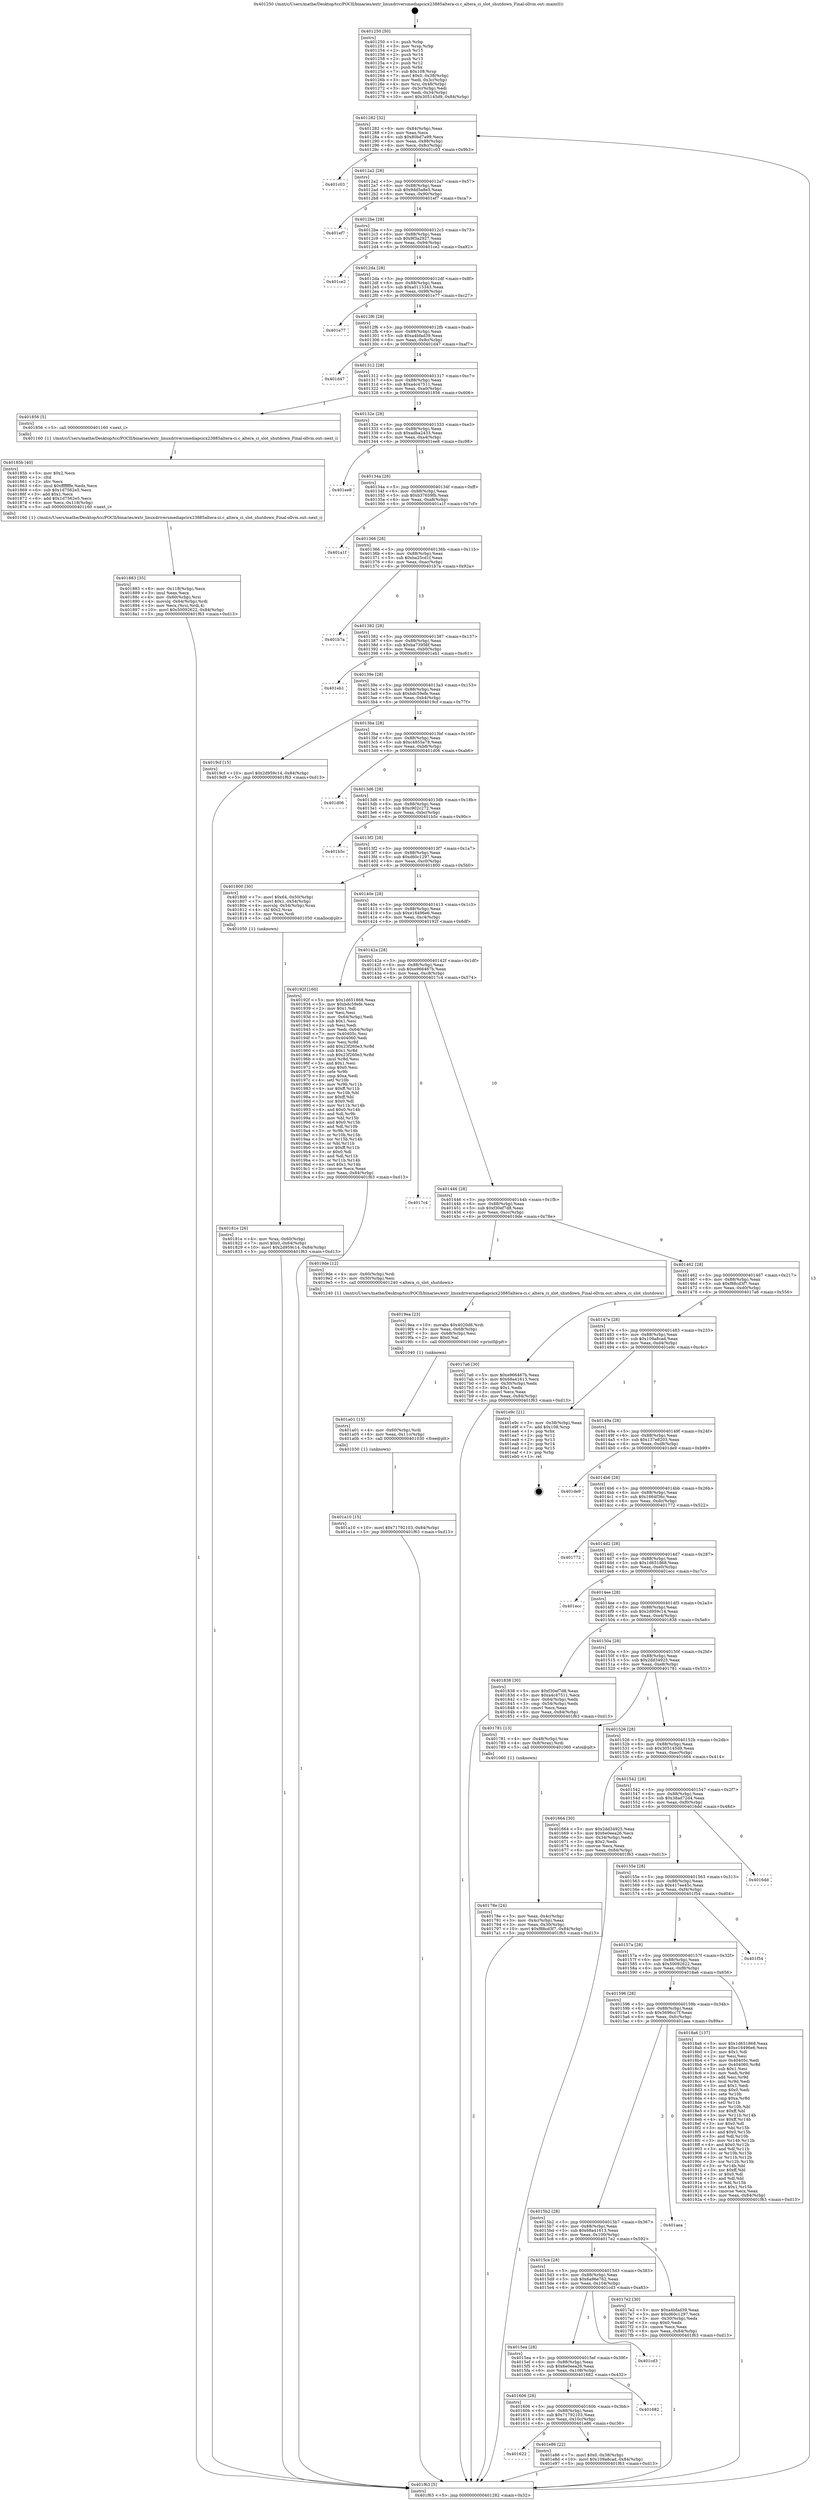 digraph "0x401250" {
  label = "0x401250 (/mnt/c/Users/mathe/Desktop/tcc/POCII/binaries/extr_linuxdriversmediapcicx23885altera-ci.c_altera_ci_slot_shutdown_Final-ollvm.out::main(0))"
  labelloc = "t"
  node[shape=record]

  Entry [label="",width=0.3,height=0.3,shape=circle,fillcolor=black,style=filled]
  "0x401282" [label="{
     0x401282 [32]\l
     | [instrs]\l
     &nbsp;&nbsp;0x401282 \<+6\>: mov -0x84(%rbp),%eax\l
     &nbsp;&nbsp;0x401288 \<+2\>: mov %eax,%ecx\l
     &nbsp;&nbsp;0x40128a \<+6\>: sub $0x80bd7a99,%ecx\l
     &nbsp;&nbsp;0x401290 \<+6\>: mov %eax,-0x88(%rbp)\l
     &nbsp;&nbsp;0x401296 \<+6\>: mov %ecx,-0x8c(%rbp)\l
     &nbsp;&nbsp;0x40129c \<+6\>: je 0000000000401c03 \<main+0x9b3\>\l
  }"]
  "0x401c03" [label="{
     0x401c03\l
  }", style=dashed]
  "0x4012a2" [label="{
     0x4012a2 [28]\l
     | [instrs]\l
     &nbsp;&nbsp;0x4012a2 \<+5\>: jmp 00000000004012a7 \<main+0x57\>\l
     &nbsp;&nbsp;0x4012a7 \<+6\>: mov -0x88(%rbp),%eax\l
     &nbsp;&nbsp;0x4012ad \<+5\>: sub $0x9dd5a8e5,%eax\l
     &nbsp;&nbsp;0x4012b2 \<+6\>: mov %eax,-0x90(%rbp)\l
     &nbsp;&nbsp;0x4012b8 \<+6\>: je 0000000000401ef7 \<main+0xca7\>\l
  }"]
  Exit [label="",width=0.3,height=0.3,shape=circle,fillcolor=black,style=filled,peripheries=2]
  "0x401ef7" [label="{
     0x401ef7\l
  }", style=dashed]
  "0x4012be" [label="{
     0x4012be [28]\l
     | [instrs]\l
     &nbsp;&nbsp;0x4012be \<+5\>: jmp 00000000004012c3 \<main+0x73\>\l
     &nbsp;&nbsp;0x4012c3 \<+6\>: mov -0x88(%rbp),%eax\l
     &nbsp;&nbsp;0x4012c9 \<+5\>: sub $0x9f3a2927,%eax\l
     &nbsp;&nbsp;0x4012ce \<+6\>: mov %eax,-0x94(%rbp)\l
     &nbsp;&nbsp;0x4012d4 \<+6\>: je 0000000000401ce2 \<main+0xa92\>\l
  }"]
  "0x401622" [label="{
     0x401622\l
  }", style=dashed]
  "0x401ce2" [label="{
     0x401ce2\l
  }", style=dashed]
  "0x4012da" [label="{
     0x4012da [28]\l
     | [instrs]\l
     &nbsp;&nbsp;0x4012da \<+5\>: jmp 00000000004012df \<main+0x8f\>\l
     &nbsp;&nbsp;0x4012df \<+6\>: mov -0x88(%rbp),%eax\l
     &nbsp;&nbsp;0x4012e5 \<+5\>: sub $0xa0115343,%eax\l
     &nbsp;&nbsp;0x4012ea \<+6\>: mov %eax,-0x98(%rbp)\l
     &nbsp;&nbsp;0x4012f0 \<+6\>: je 0000000000401e77 \<main+0xc27\>\l
  }"]
  "0x401e86" [label="{
     0x401e86 [22]\l
     | [instrs]\l
     &nbsp;&nbsp;0x401e86 \<+7\>: movl $0x0,-0x38(%rbp)\l
     &nbsp;&nbsp;0x401e8d \<+10\>: movl $0x109a8cad,-0x84(%rbp)\l
     &nbsp;&nbsp;0x401e97 \<+5\>: jmp 0000000000401f63 \<main+0xd13\>\l
  }"]
  "0x401e77" [label="{
     0x401e77\l
  }", style=dashed]
  "0x4012f6" [label="{
     0x4012f6 [28]\l
     | [instrs]\l
     &nbsp;&nbsp;0x4012f6 \<+5\>: jmp 00000000004012fb \<main+0xab\>\l
     &nbsp;&nbsp;0x4012fb \<+6\>: mov -0x88(%rbp),%eax\l
     &nbsp;&nbsp;0x401301 \<+5\>: sub $0xa4bfad39,%eax\l
     &nbsp;&nbsp;0x401306 \<+6\>: mov %eax,-0x9c(%rbp)\l
     &nbsp;&nbsp;0x40130c \<+6\>: je 0000000000401d47 \<main+0xaf7\>\l
  }"]
  "0x401606" [label="{
     0x401606 [28]\l
     | [instrs]\l
     &nbsp;&nbsp;0x401606 \<+5\>: jmp 000000000040160b \<main+0x3bb\>\l
     &nbsp;&nbsp;0x40160b \<+6\>: mov -0x88(%rbp),%eax\l
     &nbsp;&nbsp;0x401611 \<+5\>: sub $0x71792103,%eax\l
     &nbsp;&nbsp;0x401616 \<+6\>: mov %eax,-0x10c(%rbp)\l
     &nbsp;&nbsp;0x40161c \<+6\>: je 0000000000401e86 \<main+0xc36\>\l
  }"]
  "0x401d47" [label="{
     0x401d47\l
  }", style=dashed]
  "0x401312" [label="{
     0x401312 [28]\l
     | [instrs]\l
     &nbsp;&nbsp;0x401312 \<+5\>: jmp 0000000000401317 \<main+0xc7\>\l
     &nbsp;&nbsp;0x401317 \<+6\>: mov -0x88(%rbp),%eax\l
     &nbsp;&nbsp;0x40131d \<+5\>: sub $0xa4c47511,%eax\l
     &nbsp;&nbsp;0x401322 \<+6\>: mov %eax,-0xa0(%rbp)\l
     &nbsp;&nbsp;0x401328 \<+6\>: je 0000000000401856 \<main+0x606\>\l
  }"]
  "0x401682" [label="{
     0x401682\l
  }", style=dashed]
  "0x401856" [label="{
     0x401856 [5]\l
     | [instrs]\l
     &nbsp;&nbsp;0x401856 \<+5\>: call 0000000000401160 \<next_i\>\l
     | [calls]\l
     &nbsp;&nbsp;0x401160 \{1\} (/mnt/c/Users/mathe/Desktop/tcc/POCII/binaries/extr_linuxdriversmediapcicx23885altera-ci.c_altera_ci_slot_shutdown_Final-ollvm.out::next_i)\l
  }"]
  "0x40132e" [label="{
     0x40132e [28]\l
     | [instrs]\l
     &nbsp;&nbsp;0x40132e \<+5\>: jmp 0000000000401333 \<main+0xe3\>\l
     &nbsp;&nbsp;0x401333 \<+6\>: mov -0x88(%rbp),%eax\l
     &nbsp;&nbsp;0x401339 \<+5\>: sub $0xadba2433,%eax\l
     &nbsp;&nbsp;0x40133e \<+6\>: mov %eax,-0xa4(%rbp)\l
     &nbsp;&nbsp;0x401344 \<+6\>: je 0000000000401ee8 \<main+0xc98\>\l
  }"]
  "0x4015ea" [label="{
     0x4015ea [28]\l
     | [instrs]\l
     &nbsp;&nbsp;0x4015ea \<+5\>: jmp 00000000004015ef \<main+0x39f\>\l
     &nbsp;&nbsp;0x4015ef \<+6\>: mov -0x88(%rbp),%eax\l
     &nbsp;&nbsp;0x4015f5 \<+5\>: sub $0x6e0eea26,%eax\l
     &nbsp;&nbsp;0x4015fa \<+6\>: mov %eax,-0x108(%rbp)\l
     &nbsp;&nbsp;0x401600 \<+6\>: je 0000000000401682 \<main+0x432\>\l
  }"]
  "0x401ee8" [label="{
     0x401ee8\l
  }", style=dashed]
  "0x40134a" [label="{
     0x40134a [28]\l
     | [instrs]\l
     &nbsp;&nbsp;0x40134a \<+5\>: jmp 000000000040134f \<main+0xff\>\l
     &nbsp;&nbsp;0x40134f \<+6\>: mov -0x88(%rbp),%eax\l
     &nbsp;&nbsp;0x401355 \<+5\>: sub $0xb37659fb,%eax\l
     &nbsp;&nbsp;0x40135a \<+6\>: mov %eax,-0xa8(%rbp)\l
     &nbsp;&nbsp;0x401360 \<+6\>: je 0000000000401a1f \<main+0x7cf\>\l
  }"]
  "0x401cd3" [label="{
     0x401cd3\l
  }", style=dashed]
  "0x401a1f" [label="{
     0x401a1f\l
  }", style=dashed]
  "0x401366" [label="{
     0x401366 [28]\l
     | [instrs]\l
     &nbsp;&nbsp;0x401366 \<+5\>: jmp 000000000040136b \<main+0x11b\>\l
     &nbsp;&nbsp;0x40136b \<+6\>: mov -0x88(%rbp),%eax\l
     &nbsp;&nbsp;0x401371 \<+5\>: sub $0xba25cd1f,%eax\l
     &nbsp;&nbsp;0x401376 \<+6\>: mov %eax,-0xac(%rbp)\l
     &nbsp;&nbsp;0x40137c \<+6\>: je 0000000000401b7a \<main+0x92a\>\l
  }"]
  "0x401a10" [label="{
     0x401a10 [15]\l
     | [instrs]\l
     &nbsp;&nbsp;0x401a10 \<+10\>: movl $0x71792103,-0x84(%rbp)\l
     &nbsp;&nbsp;0x401a1a \<+5\>: jmp 0000000000401f63 \<main+0xd13\>\l
  }"]
  "0x401b7a" [label="{
     0x401b7a\l
  }", style=dashed]
  "0x401382" [label="{
     0x401382 [28]\l
     | [instrs]\l
     &nbsp;&nbsp;0x401382 \<+5\>: jmp 0000000000401387 \<main+0x137\>\l
     &nbsp;&nbsp;0x401387 \<+6\>: mov -0x88(%rbp),%eax\l
     &nbsp;&nbsp;0x40138d \<+5\>: sub $0xba73956f,%eax\l
     &nbsp;&nbsp;0x401392 \<+6\>: mov %eax,-0xb0(%rbp)\l
     &nbsp;&nbsp;0x401398 \<+6\>: je 0000000000401eb1 \<main+0xc61\>\l
  }"]
  "0x401a01" [label="{
     0x401a01 [15]\l
     | [instrs]\l
     &nbsp;&nbsp;0x401a01 \<+4\>: mov -0x60(%rbp),%rdi\l
     &nbsp;&nbsp;0x401a05 \<+6\>: mov %eax,-0x11c(%rbp)\l
     &nbsp;&nbsp;0x401a0b \<+5\>: call 0000000000401030 \<free@plt\>\l
     | [calls]\l
     &nbsp;&nbsp;0x401030 \{1\} (unknown)\l
  }"]
  "0x401eb1" [label="{
     0x401eb1\l
  }", style=dashed]
  "0x40139e" [label="{
     0x40139e [28]\l
     | [instrs]\l
     &nbsp;&nbsp;0x40139e \<+5\>: jmp 00000000004013a3 \<main+0x153\>\l
     &nbsp;&nbsp;0x4013a3 \<+6\>: mov -0x88(%rbp),%eax\l
     &nbsp;&nbsp;0x4013a9 \<+5\>: sub $0xbdc59efe,%eax\l
     &nbsp;&nbsp;0x4013ae \<+6\>: mov %eax,-0xb4(%rbp)\l
     &nbsp;&nbsp;0x4013b4 \<+6\>: je 00000000004019cf \<main+0x77f\>\l
  }"]
  "0x4019ea" [label="{
     0x4019ea [23]\l
     | [instrs]\l
     &nbsp;&nbsp;0x4019ea \<+10\>: movabs $0x4020d6,%rdi\l
     &nbsp;&nbsp;0x4019f4 \<+3\>: mov %eax,-0x68(%rbp)\l
     &nbsp;&nbsp;0x4019f7 \<+3\>: mov -0x68(%rbp),%esi\l
     &nbsp;&nbsp;0x4019fa \<+2\>: mov $0x0,%al\l
     &nbsp;&nbsp;0x4019fc \<+5\>: call 0000000000401040 \<printf@plt\>\l
     | [calls]\l
     &nbsp;&nbsp;0x401040 \{1\} (unknown)\l
  }"]
  "0x4019cf" [label="{
     0x4019cf [15]\l
     | [instrs]\l
     &nbsp;&nbsp;0x4019cf \<+10\>: movl $0x2d959c14,-0x84(%rbp)\l
     &nbsp;&nbsp;0x4019d9 \<+5\>: jmp 0000000000401f63 \<main+0xd13\>\l
  }"]
  "0x4013ba" [label="{
     0x4013ba [28]\l
     | [instrs]\l
     &nbsp;&nbsp;0x4013ba \<+5\>: jmp 00000000004013bf \<main+0x16f\>\l
     &nbsp;&nbsp;0x4013bf \<+6\>: mov -0x88(%rbp),%eax\l
     &nbsp;&nbsp;0x4013c5 \<+5\>: sub $0xc4855a78,%eax\l
     &nbsp;&nbsp;0x4013ca \<+6\>: mov %eax,-0xb8(%rbp)\l
     &nbsp;&nbsp;0x4013d0 \<+6\>: je 0000000000401d06 \<main+0xab6\>\l
  }"]
  "0x401883" [label="{
     0x401883 [35]\l
     | [instrs]\l
     &nbsp;&nbsp;0x401883 \<+6\>: mov -0x118(%rbp),%ecx\l
     &nbsp;&nbsp;0x401889 \<+3\>: imul %eax,%ecx\l
     &nbsp;&nbsp;0x40188c \<+4\>: mov -0x60(%rbp),%rsi\l
     &nbsp;&nbsp;0x401890 \<+4\>: movslq -0x64(%rbp),%rdi\l
     &nbsp;&nbsp;0x401894 \<+3\>: mov %ecx,(%rsi,%rdi,4)\l
     &nbsp;&nbsp;0x401897 \<+10\>: movl $0x50092622,-0x84(%rbp)\l
     &nbsp;&nbsp;0x4018a1 \<+5\>: jmp 0000000000401f63 \<main+0xd13\>\l
  }"]
  "0x401d06" [label="{
     0x401d06\l
  }", style=dashed]
  "0x4013d6" [label="{
     0x4013d6 [28]\l
     | [instrs]\l
     &nbsp;&nbsp;0x4013d6 \<+5\>: jmp 00000000004013db \<main+0x18b\>\l
     &nbsp;&nbsp;0x4013db \<+6\>: mov -0x88(%rbp),%eax\l
     &nbsp;&nbsp;0x4013e1 \<+5\>: sub $0xc902c272,%eax\l
     &nbsp;&nbsp;0x4013e6 \<+6\>: mov %eax,-0xbc(%rbp)\l
     &nbsp;&nbsp;0x4013ec \<+6\>: je 0000000000401b5c \<main+0x90c\>\l
  }"]
  "0x40185b" [label="{
     0x40185b [40]\l
     | [instrs]\l
     &nbsp;&nbsp;0x40185b \<+5\>: mov $0x2,%ecx\l
     &nbsp;&nbsp;0x401860 \<+1\>: cltd\l
     &nbsp;&nbsp;0x401861 \<+2\>: idiv %ecx\l
     &nbsp;&nbsp;0x401863 \<+6\>: imul $0xfffffffe,%edx,%ecx\l
     &nbsp;&nbsp;0x401869 \<+6\>: sub $0x1d7562e5,%ecx\l
     &nbsp;&nbsp;0x40186f \<+3\>: add $0x1,%ecx\l
     &nbsp;&nbsp;0x401872 \<+6\>: add $0x1d7562e5,%ecx\l
     &nbsp;&nbsp;0x401878 \<+6\>: mov %ecx,-0x118(%rbp)\l
     &nbsp;&nbsp;0x40187e \<+5\>: call 0000000000401160 \<next_i\>\l
     | [calls]\l
     &nbsp;&nbsp;0x401160 \{1\} (/mnt/c/Users/mathe/Desktop/tcc/POCII/binaries/extr_linuxdriversmediapcicx23885altera-ci.c_altera_ci_slot_shutdown_Final-ollvm.out::next_i)\l
  }"]
  "0x401b5c" [label="{
     0x401b5c\l
  }", style=dashed]
  "0x4013f2" [label="{
     0x4013f2 [28]\l
     | [instrs]\l
     &nbsp;&nbsp;0x4013f2 \<+5\>: jmp 00000000004013f7 \<main+0x1a7\>\l
     &nbsp;&nbsp;0x4013f7 \<+6\>: mov -0x88(%rbp),%eax\l
     &nbsp;&nbsp;0x4013fd \<+5\>: sub $0xd60c1297,%eax\l
     &nbsp;&nbsp;0x401402 \<+6\>: mov %eax,-0xc0(%rbp)\l
     &nbsp;&nbsp;0x401408 \<+6\>: je 0000000000401800 \<main+0x5b0\>\l
  }"]
  "0x40181e" [label="{
     0x40181e [26]\l
     | [instrs]\l
     &nbsp;&nbsp;0x40181e \<+4\>: mov %rax,-0x60(%rbp)\l
     &nbsp;&nbsp;0x401822 \<+7\>: movl $0x0,-0x64(%rbp)\l
     &nbsp;&nbsp;0x401829 \<+10\>: movl $0x2d959c14,-0x84(%rbp)\l
     &nbsp;&nbsp;0x401833 \<+5\>: jmp 0000000000401f63 \<main+0xd13\>\l
  }"]
  "0x401800" [label="{
     0x401800 [30]\l
     | [instrs]\l
     &nbsp;&nbsp;0x401800 \<+7\>: movl $0x64,-0x50(%rbp)\l
     &nbsp;&nbsp;0x401807 \<+7\>: movl $0x1,-0x54(%rbp)\l
     &nbsp;&nbsp;0x40180e \<+4\>: movslq -0x54(%rbp),%rax\l
     &nbsp;&nbsp;0x401812 \<+4\>: shl $0x2,%rax\l
     &nbsp;&nbsp;0x401816 \<+3\>: mov %rax,%rdi\l
     &nbsp;&nbsp;0x401819 \<+5\>: call 0000000000401050 \<malloc@plt\>\l
     | [calls]\l
     &nbsp;&nbsp;0x401050 \{1\} (unknown)\l
  }"]
  "0x40140e" [label="{
     0x40140e [28]\l
     | [instrs]\l
     &nbsp;&nbsp;0x40140e \<+5\>: jmp 0000000000401413 \<main+0x1c3\>\l
     &nbsp;&nbsp;0x401413 \<+6\>: mov -0x88(%rbp),%eax\l
     &nbsp;&nbsp;0x401419 \<+5\>: sub $0xe16496e6,%eax\l
     &nbsp;&nbsp;0x40141e \<+6\>: mov %eax,-0xc4(%rbp)\l
     &nbsp;&nbsp;0x401424 \<+6\>: je 000000000040192f \<main+0x6df\>\l
  }"]
  "0x4015ce" [label="{
     0x4015ce [28]\l
     | [instrs]\l
     &nbsp;&nbsp;0x4015ce \<+5\>: jmp 00000000004015d3 \<main+0x383\>\l
     &nbsp;&nbsp;0x4015d3 \<+6\>: mov -0x88(%rbp),%eax\l
     &nbsp;&nbsp;0x4015d9 \<+5\>: sub $0x6a96e762,%eax\l
     &nbsp;&nbsp;0x4015de \<+6\>: mov %eax,-0x104(%rbp)\l
     &nbsp;&nbsp;0x4015e4 \<+6\>: je 0000000000401cd3 \<main+0xa83\>\l
  }"]
  "0x40192f" [label="{
     0x40192f [160]\l
     | [instrs]\l
     &nbsp;&nbsp;0x40192f \<+5\>: mov $0x1d651868,%eax\l
     &nbsp;&nbsp;0x401934 \<+5\>: mov $0xbdc59efe,%ecx\l
     &nbsp;&nbsp;0x401939 \<+2\>: mov $0x1,%dl\l
     &nbsp;&nbsp;0x40193b \<+2\>: xor %esi,%esi\l
     &nbsp;&nbsp;0x40193d \<+3\>: mov -0x64(%rbp),%edi\l
     &nbsp;&nbsp;0x401940 \<+3\>: sub $0x1,%esi\l
     &nbsp;&nbsp;0x401943 \<+2\>: sub %esi,%edi\l
     &nbsp;&nbsp;0x401945 \<+3\>: mov %edi,-0x64(%rbp)\l
     &nbsp;&nbsp;0x401948 \<+7\>: mov 0x40405c,%esi\l
     &nbsp;&nbsp;0x40194f \<+7\>: mov 0x404060,%edi\l
     &nbsp;&nbsp;0x401956 \<+3\>: mov %esi,%r8d\l
     &nbsp;&nbsp;0x401959 \<+7\>: add $0x23f260e3,%r8d\l
     &nbsp;&nbsp;0x401960 \<+4\>: sub $0x1,%r8d\l
     &nbsp;&nbsp;0x401964 \<+7\>: sub $0x23f260e3,%r8d\l
     &nbsp;&nbsp;0x40196b \<+4\>: imul %r8d,%esi\l
     &nbsp;&nbsp;0x40196f \<+3\>: and $0x1,%esi\l
     &nbsp;&nbsp;0x401972 \<+3\>: cmp $0x0,%esi\l
     &nbsp;&nbsp;0x401975 \<+4\>: sete %r9b\l
     &nbsp;&nbsp;0x401979 \<+3\>: cmp $0xa,%edi\l
     &nbsp;&nbsp;0x40197c \<+4\>: setl %r10b\l
     &nbsp;&nbsp;0x401980 \<+3\>: mov %r9b,%r11b\l
     &nbsp;&nbsp;0x401983 \<+4\>: xor $0xff,%r11b\l
     &nbsp;&nbsp;0x401987 \<+3\>: mov %r10b,%bl\l
     &nbsp;&nbsp;0x40198a \<+3\>: xor $0xff,%bl\l
     &nbsp;&nbsp;0x40198d \<+3\>: xor $0x0,%dl\l
     &nbsp;&nbsp;0x401990 \<+3\>: mov %r11b,%r14b\l
     &nbsp;&nbsp;0x401993 \<+4\>: and $0x0,%r14b\l
     &nbsp;&nbsp;0x401997 \<+3\>: and %dl,%r9b\l
     &nbsp;&nbsp;0x40199a \<+3\>: mov %bl,%r15b\l
     &nbsp;&nbsp;0x40199d \<+4\>: and $0x0,%r15b\l
     &nbsp;&nbsp;0x4019a1 \<+3\>: and %dl,%r10b\l
     &nbsp;&nbsp;0x4019a4 \<+3\>: or %r9b,%r14b\l
     &nbsp;&nbsp;0x4019a7 \<+3\>: or %r10b,%r15b\l
     &nbsp;&nbsp;0x4019aa \<+3\>: xor %r15b,%r14b\l
     &nbsp;&nbsp;0x4019ad \<+3\>: or %bl,%r11b\l
     &nbsp;&nbsp;0x4019b0 \<+4\>: xor $0xff,%r11b\l
     &nbsp;&nbsp;0x4019b4 \<+3\>: or $0x0,%dl\l
     &nbsp;&nbsp;0x4019b7 \<+3\>: and %dl,%r11b\l
     &nbsp;&nbsp;0x4019ba \<+3\>: or %r11b,%r14b\l
     &nbsp;&nbsp;0x4019bd \<+4\>: test $0x1,%r14b\l
     &nbsp;&nbsp;0x4019c1 \<+3\>: cmovne %ecx,%eax\l
     &nbsp;&nbsp;0x4019c4 \<+6\>: mov %eax,-0x84(%rbp)\l
     &nbsp;&nbsp;0x4019ca \<+5\>: jmp 0000000000401f63 \<main+0xd13\>\l
  }"]
  "0x40142a" [label="{
     0x40142a [28]\l
     | [instrs]\l
     &nbsp;&nbsp;0x40142a \<+5\>: jmp 000000000040142f \<main+0x1df\>\l
     &nbsp;&nbsp;0x40142f \<+6\>: mov -0x88(%rbp),%eax\l
     &nbsp;&nbsp;0x401435 \<+5\>: sub $0xe966467b,%eax\l
     &nbsp;&nbsp;0x40143a \<+6\>: mov %eax,-0xc8(%rbp)\l
     &nbsp;&nbsp;0x401440 \<+6\>: je 00000000004017c4 \<main+0x574\>\l
  }"]
  "0x4017e2" [label="{
     0x4017e2 [30]\l
     | [instrs]\l
     &nbsp;&nbsp;0x4017e2 \<+5\>: mov $0xa4bfad39,%eax\l
     &nbsp;&nbsp;0x4017e7 \<+5\>: mov $0xd60c1297,%ecx\l
     &nbsp;&nbsp;0x4017ec \<+3\>: mov -0x30(%rbp),%edx\l
     &nbsp;&nbsp;0x4017ef \<+3\>: cmp $0x0,%edx\l
     &nbsp;&nbsp;0x4017f2 \<+3\>: cmove %ecx,%eax\l
     &nbsp;&nbsp;0x4017f5 \<+6\>: mov %eax,-0x84(%rbp)\l
     &nbsp;&nbsp;0x4017fb \<+5\>: jmp 0000000000401f63 \<main+0xd13\>\l
  }"]
  "0x4017c4" [label="{
     0x4017c4\l
  }", style=dashed]
  "0x401446" [label="{
     0x401446 [28]\l
     | [instrs]\l
     &nbsp;&nbsp;0x401446 \<+5\>: jmp 000000000040144b \<main+0x1fb\>\l
     &nbsp;&nbsp;0x40144b \<+6\>: mov -0x88(%rbp),%eax\l
     &nbsp;&nbsp;0x401451 \<+5\>: sub $0xf30ef7d8,%eax\l
     &nbsp;&nbsp;0x401456 \<+6\>: mov %eax,-0xcc(%rbp)\l
     &nbsp;&nbsp;0x40145c \<+6\>: je 00000000004019de \<main+0x78e\>\l
  }"]
  "0x4015b2" [label="{
     0x4015b2 [28]\l
     | [instrs]\l
     &nbsp;&nbsp;0x4015b2 \<+5\>: jmp 00000000004015b7 \<main+0x367\>\l
     &nbsp;&nbsp;0x4015b7 \<+6\>: mov -0x88(%rbp),%eax\l
     &nbsp;&nbsp;0x4015bd \<+5\>: sub $0x68a41613,%eax\l
     &nbsp;&nbsp;0x4015c2 \<+6\>: mov %eax,-0x100(%rbp)\l
     &nbsp;&nbsp;0x4015c8 \<+6\>: je 00000000004017e2 \<main+0x592\>\l
  }"]
  "0x4019de" [label="{
     0x4019de [12]\l
     | [instrs]\l
     &nbsp;&nbsp;0x4019de \<+4\>: mov -0x60(%rbp),%rdi\l
     &nbsp;&nbsp;0x4019e2 \<+3\>: mov -0x50(%rbp),%esi\l
     &nbsp;&nbsp;0x4019e5 \<+5\>: call 0000000000401240 \<altera_ci_slot_shutdown\>\l
     | [calls]\l
     &nbsp;&nbsp;0x401240 \{1\} (/mnt/c/Users/mathe/Desktop/tcc/POCII/binaries/extr_linuxdriversmediapcicx23885altera-ci.c_altera_ci_slot_shutdown_Final-ollvm.out::altera_ci_slot_shutdown)\l
  }"]
  "0x401462" [label="{
     0x401462 [28]\l
     | [instrs]\l
     &nbsp;&nbsp;0x401462 \<+5\>: jmp 0000000000401467 \<main+0x217\>\l
     &nbsp;&nbsp;0x401467 \<+6\>: mov -0x88(%rbp),%eax\l
     &nbsp;&nbsp;0x40146d \<+5\>: sub $0xf88cd3f7,%eax\l
     &nbsp;&nbsp;0x401472 \<+6\>: mov %eax,-0xd0(%rbp)\l
     &nbsp;&nbsp;0x401478 \<+6\>: je 00000000004017a6 \<main+0x556\>\l
  }"]
  "0x401aea" [label="{
     0x401aea\l
  }", style=dashed]
  "0x4017a6" [label="{
     0x4017a6 [30]\l
     | [instrs]\l
     &nbsp;&nbsp;0x4017a6 \<+5\>: mov $0xe966467b,%eax\l
     &nbsp;&nbsp;0x4017ab \<+5\>: mov $0x68a41613,%ecx\l
     &nbsp;&nbsp;0x4017b0 \<+3\>: mov -0x30(%rbp),%edx\l
     &nbsp;&nbsp;0x4017b3 \<+3\>: cmp $0x1,%edx\l
     &nbsp;&nbsp;0x4017b6 \<+3\>: cmovl %ecx,%eax\l
     &nbsp;&nbsp;0x4017b9 \<+6\>: mov %eax,-0x84(%rbp)\l
     &nbsp;&nbsp;0x4017bf \<+5\>: jmp 0000000000401f63 \<main+0xd13\>\l
  }"]
  "0x40147e" [label="{
     0x40147e [28]\l
     | [instrs]\l
     &nbsp;&nbsp;0x40147e \<+5\>: jmp 0000000000401483 \<main+0x233\>\l
     &nbsp;&nbsp;0x401483 \<+6\>: mov -0x88(%rbp),%eax\l
     &nbsp;&nbsp;0x401489 \<+5\>: sub $0x109a8cad,%eax\l
     &nbsp;&nbsp;0x40148e \<+6\>: mov %eax,-0xd4(%rbp)\l
     &nbsp;&nbsp;0x401494 \<+6\>: je 0000000000401e9c \<main+0xc4c\>\l
  }"]
  "0x401596" [label="{
     0x401596 [28]\l
     | [instrs]\l
     &nbsp;&nbsp;0x401596 \<+5\>: jmp 000000000040159b \<main+0x34b\>\l
     &nbsp;&nbsp;0x40159b \<+6\>: mov -0x88(%rbp),%eax\l
     &nbsp;&nbsp;0x4015a1 \<+5\>: sub $0x5696cc7f,%eax\l
     &nbsp;&nbsp;0x4015a6 \<+6\>: mov %eax,-0xfc(%rbp)\l
     &nbsp;&nbsp;0x4015ac \<+6\>: je 0000000000401aea \<main+0x89a\>\l
  }"]
  "0x401e9c" [label="{
     0x401e9c [21]\l
     | [instrs]\l
     &nbsp;&nbsp;0x401e9c \<+3\>: mov -0x38(%rbp),%eax\l
     &nbsp;&nbsp;0x401e9f \<+7\>: add $0x108,%rsp\l
     &nbsp;&nbsp;0x401ea6 \<+1\>: pop %rbx\l
     &nbsp;&nbsp;0x401ea7 \<+2\>: pop %r12\l
     &nbsp;&nbsp;0x401ea9 \<+2\>: pop %r13\l
     &nbsp;&nbsp;0x401eab \<+2\>: pop %r14\l
     &nbsp;&nbsp;0x401ead \<+2\>: pop %r15\l
     &nbsp;&nbsp;0x401eaf \<+1\>: pop %rbp\l
     &nbsp;&nbsp;0x401eb0 \<+1\>: ret\l
  }"]
  "0x40149a" [label="{
     0x40149a [28]\l
     | [instrs]\l
     &nbsp;&nbsp;0x40149a \<+5\>: jmp 000000000040149f \<main+0x24f\>\l
     &nbsp;&nbsp;0x40149f \<+6\>: mov -0x88(%rbp),%eax\l
     &nbsp;&nbsp;0x4014a5 \<+5\>: sub $0x137e8203,%eax\l
     &nbsp;&nbsp;0x4014aa \<+6\>: mov %eax,-0xd8(%rbp)\l
     &nbsp;&nbsp;0x4014b0 \<+6\>: je 0000000000401de9 \<main+0xb99\>\l
  }"]
  "0x4018a6" [label="{
     0x4018a6 [137]\l
     | [instrs]\l
     &nbsp;&nbsp;0x4018a6 \<+5\>: mov $0x1d651868,%eax\l
     &nbsp;&nbsp;0x4018ab \<+5\>: mov $0xe16496e6,%ecx\l
     &nbsp;&nbsp;0x4018b0 \<+2\>: mov $0x1,%dl\l
     &nbsp;&nbsp;0x4018b2 \<+2\>: xor %esi,%esi\l
     &nbsp;&nbsp;0x4018b4 \<+7\>: mov 0x40405c,%edi\l
     &nbsp;&nbsp;0x4018bb \<+8\>: mov 0x404060,%r8d\l
     &nbsp;&nbsp;0x4018c3 \<+3\>: sub $0x1,%esi\l
     &nbsp;&nbsp;0x4018c6 \<+3\>: mov %edi,%r9d\l
     &nbsp;&nbsp;0x4018c9 \<+3\>: add %esi,%r9d\l
     &nbsp;&nbsp;0x4018cc \<+4\>: imul %r9d,%edi\l
     &nbsp;&nbsp;0x4018d0 \<+3\>: and $0x1,%edi\l
     &nbsp;&nbsp;0x4018d3 \<+3\>: cmp $0x0,%edi\l
     &nbsp;&nbsp;0x4018d6 \<+4\>: sete %r10b\l
     &nbsp;&nbsp;0x4018da \<+4\>: cmp $0xa,%r8d\l
     &nbsp;&nbsp;0x4018de \<+4\>: setl %r11b\l
     &nbsp;&nbsp;0x4018e2 \<+3\>: mov %r10b,%bl\l
     &nbsp;&nbsp;0x4018e5 \<+3\>: xor $0xff,%bl\l
     &nbsp;&nbsp;0x4018e8 \<+3\>: mov %r11b,%r14b\l
     &nbsp;&nbsp;0x4018eb \<+4\>: xor $0xff,%r14b\l
     &nbsp;&nbsp;0x4018ef \<+3\>: xor $0x0,%dl\l
     &nbsp;&nbsp;0x4018f2 \<+3\>: mov %bl,%r15b\l
     &nbsp;&nbsp;0x4018f5 \<+4\>: and $0x0,%r15b\l
     &nbsp;&nbsp;0x4018f9 \<+3\>: and %dl,%r10b\l
     &nbsp;&nbsp;0x4018fc \<+3\>: mov %r14b,%r12b\l
     &nbsp;&nbsp;0x4018ff \<+4\>: and $0x0,%r12b\l
     &nbsp;&nbsp;0x401903 \<+3\>: and %dl,%r11b\l
     &nbsp;&nbsp;0x401906 \<+3\>: or %r10b,%r15b\l
     &nbsp;&nbsp;0x401909 \<+3\>: or %r11b,%r12b\l
     &nbsp;&nbsp;0x40190c \<+3\>: xor %r12b,%r15b\l
     &nbsp;&nbsp;0x40190f \<+3\>: or %r14b,%bl\l
     &nbsp;&nbsp;0x401912 \<+3\>: xor $0xff,%bl\l
     &nbsp;&nbsp;0x401915 \<+3\>: or $0x0,%dl\l
     &nbsp;&nbsp;0x401918 \<+2\>: and %dl,%bl\l
     &nbsp;&nbsp;0x40191a \<+3\>: or %bl,%r15b\l
     &nbsp;&nbsp;0x40191d \<+4\>: test $0x1,%r15b\l
     &nbsp;&nbsp;0x401921 \<+3\>: cmovne %ecx,%eax\l
     &nbsp;&nbsp;0x401924 \<+6\>: mov %eax,-0x84(%rbp)\l
     &nbsp;&nbsp;0x40192a \<+5\>: jmp 0000000000401f63 \<main+0xd13\>\l
  }"]
  "0x401de9" [label="{
     0x401de9\l
  }", style=dashed]
  "0x4014b6" [label="{
     0x4014b6 [28]\l
     | [instrs]\l
     &nbsp;&nbsp;0x4014b6 \<+5\>: jmp 00000000004014bb \<main+0x26b\>\l
     &nbsp;&nbsp;0x4014bb \<+6\>: mov -0x88(%rbp),%eax\l
     &nbsp;&nbsp;0x4014c1 \<+5\>: sub $0x1664f36c,%eax\l
     &nbsp;&nbsp;0x4014c6 \<+6\>: mov %eax,-0xdc(%rbp)\l
     &nbsp;&nbsp;0x4014cc \<+6\>: je 0000000000401772 \<main+0x522\>\l
  }"]
  "0x40157a" [label="{
     0x40157a [28]\l
     | [instrs]\l
     &nbsp;&nbsp;0x40157a \<+5\>: jmp 000000000040157f \<main+0x32f\>\l
     &nbsp;&nbsp;0x40157f \<+6\>: mov -0x88(%rbp),%eax\l
     &nbsp;&nbsp;0x401585 \<+5\>: sub $0x50092622,%eax\l
     &nbsp;&nbsp;0x40158a \<+6\>: mov %eax,-0xf8(%rbp)\l
     &nbsp;&nbsp;0x401590 \<+6\>: je 00000000004018a6 \<main+0x656\>\l
  }"]
  "0x401772" [label="{
     0x401772\l
  }", style=dashed]
  "0x4014d2" [label="{
     0x4014d2 [28]\l
     | [instrs]\l
     &nbsp;&nbsp;0x4014d2 \<+5\>: jmp 00000000004014d7 \<main+0x287\>\l
     &nbsp;&nbsp;0x4014d7 \<+6\>: mov -0x88(%rbp),%eax\l
     &nbsp;&nbsp;0x4014dd \<+5\>: sub $0x1d651868,%eax\l
     &nbsp;&nbsp;0x4014e2 \<+6\>: mov %eax,-0xe0(%rbp)\l
     &nbsp;&nbsp;0x4014e8 \<+6\>: je 0000000000401ecc \<main+0xc7c\>\l
  }"]
  "0x401f54" [label="{
     0x401f54\l
  }", style=dashed]
  "0x401ecc" [label="{
     0x401ecc\l
  }", style=dashed]
  "0x4014ee" [label="{
     0x4014ee [28]\l
     | [instrs]\l
     &nbsp;&nbsp;0x4014ee \<+5\>: jmp 00000000004014f3 \<main+0x2a3\>\l
     &nbsp;&nbsp;0x4014f3 \<+6\>: mov -0x88(%rbp),%eax\l
     &nbsp;&nbsp;0x4014f9 \<+5\>: sub $0x2d959c14,%eax\l
     &nbsp;&nbsp;0x4014fe \<+6\>: mov %eax,-0xe4(%rbp)\l
     &nbsp;&nbsp;0x401504 \<+6\>: je 0000000000401838 \<main+0x5e8\>\l
  }"]
  "0x40155e" [label="{
     0x40155e [28]\l
     | [instrs]\l
     &nbsp;&nbsp;0x40155e \<+5\>: jmp 0000000000401563 \<main+0x313\>\l
     &nbsp;&nbsp;0x401563 \<+6\>: mov -0x88(%rbp),%eax\l
     &nbsp;&nbsp;0x401569 \<+5\>: sub $0x417ee45c,%eax\l
     &nbsp;&nbsp;0x40156e \<+6\>: mov %eax,-0xf4(%rbp)\l
     &nbsp;&nbsp;0x401574 \<+6\>: je 0000000000401f54 \<main+0xd04\>\l
  }"]
  "0x401838" [label="{
     0x401838 [30]\l
     | [instrs]\l
     &nbsp;&nbsp;0x401838 \<+5\>: mov $0xf30ef7d8,%eax\l
     &nbsp;&nbsp;0x40183d \<+5\>: mov $0xa4c47511,%ecx\l
     &nbsp;&nbsp;0x401842 \<+3\>: mov -0x64(%rbp),%edx\l
     &nbsp;&nbsp;0x401845 \<+3\>: cmp -0x54(%rbp),%edx\l
     &nbsp;&nbsp;0x401848 \<+3\>: cmovl %ecx,%eax\l
     &nbsp;&nbsp;0x40184b \<+6\>: mov %eax,-0x84(%rbp)\l
     &nbsp;&nbsp;0x401851 \<+5\>: jmp 0000000000401f63 \<main+0xd13\>\l
  }"]
  "0x40150a" [label="{
     0x40150a [28]\l
     | [instrs]\l
     &nbsp;&nbsp;0x40150a \<+5\>: jmp 000000000040150f \<main+0x2bf\>\l
     &nbsp;&nbsp;0x40150f \<+6\>: mov -0x88(%rbp),%eax\l
     &nbsp;&nbsp;0x401515 \<+5\>: sub $0x2dd34925,%eax\l
     &nbsp;&nbsp;0x40151a \<+6\>: mov %eax,-0xe8(%rbp)\l
     &nbsp;&nbsp;0x401520 \<+6\>: je 0000000000401781 \<main+0x531\>\l
  }"]
  "0x4016dd" [label="{
     0x4016dd\l
  }", style=dashed]
  "0x401781" [label="{
     0x401781 [13]\l
     | [instrs]\l
     &nbsp;&nbsp;0x401781 \<+4\>: mov -0x48(%rbp),%rax\l
     &nbsp;&nbsp;0x401785 \<+4\>: mov 0x8(%rax),%rdi\l
     &nbsp;&nbsp;0x401789 \<+5\>: call 0000000000401060 \<atoi@plt\>\l
     | [calls]\l
     &nbsp;&nbsp;0x401060 \{1\} (unknown)\l
  }"]
  "0x401526" [label="{
     0x401526 [28]\l
     | [instrs]\l
     &nbsp;&nbsp;0x401526 \<+5\>: jmp 000000000040152b \<main+0x2db\>\l
     &nbsp;&nbsp;0x40152b \<+6\>: mov -0x88(%rbp),%eax\l
     &nbsp;&nbsp;0x401531 \<+5\>: sub $0x305145d9,%eax\l
     &nbsp;&nbsp;0x401536 \<+6\>: mov %eax,-0xec(%rbp)\l
     &nbsp;&nbsp;0x40153c \<+6\>: je 0000000000401664 \<main+0x414\>\l
  }"]
  "0x40178e" [label="{
     0x40178e [24]\l
     | [instrs]\l
     &nbsp;&nbsp;0x40178e \<+3\>: mov %eax,-0x4c(%rbp)\l
     &nbsp;&nbsp;0x401791 \<+3\>: mov -0x4c(%rbp),%eax\l
     &nbsp;&nbsp;0x401794 \<+3\>: mov %eax,-0x30(%rbp)\l
     &nbsp;&nbsp;0x401797 \<+10\>: movl $0xf88cd3f7,-0x84(%rbp)\l
     &nbsp;&nbsp;0x4017a1 \<+5\>: jmp 0000000000401f63 \<main+0xd13\>\l
  }"]
  "0x401664" [label="{
     0x401664 [30]\l
     | [instrs]\l
     &nbsp;&nbsp;0x401664 \<+5\>: mov $0x2dd34925,%eax\l
     &nbsp;&nbsp;0x401669 \<+5\>: mov $0x6e0eea26,%ecx\l
     &nbsp;&nbsp;0x40166e \<+3\>: mov -0x34(%rbp),%edx\l
     &nbsp;&nbsp;0x401671 \<+3\>: cmp $0x2,%edx\l
     &nbsp;&nbsp;0x401674 \<+3\>: cmovne %ecx,%eax\l
     &nbsp;&nbsp;0x401677 \<+6\>: mov %eax,-0x84(%rbp)\l
     &nbsp;&nbsp;0x40167d \<+5\>: jmp 0000000000401f63 \<main+0xd13\>\l
  }"]
  "0x401542" [label="{
     0x401542 [28]\l
     | [instrs]\l
     &nbsp;&nbsp;0x401542 \<+5\>: jmp 0000000000401547 \<main+0x2f7\>\l
     &nbsp;&nbsp;0x401547 \<+6\>: mov -0x88(%rbp),%eax\l
     &nbsp;&nbsp;0x40154d \<+5\>: sub $0x38ad72d4,%eax\l
     &nbsp;&nbsp;0x401552 \<+6\>: mov %eax,-0xf0(%rbp)\l
     &nbsp;&nbsp;0x401558 \<+6\>: je 00000000004016dd \<main+0x48d\>\l
  }"]
  "0x401f63" [label="{
     0x401f63 [5]\l
     | [instrs]\l
     &nbsp;&nbsp;0x401f63 \<+5\>: jmp 0000000000401282 \<main+0x32\>\l
  }"]
  "0x401250" [label="{
     0x401250 [50]\l
     | [instrs]\l
     &nbsp;&nbsp;0x401250 \<+1\>: push %rbp\l
     &nbsp;&nbsp;0x401251 \<+3\>: mov %rsp,%rbp\l
     &nbsp;&nbsp;0x401254 \<+2\>: push %r15\l
     &nbsp;&nbsp;0x401256 \<+2\>: push %r14\l
     &nbsp;&nbsp;0x401258 \<+2\>: push %r13\l
     &nbsp;&nbsp;0x40125a \<+2\>: push %r12\l
     &nbsp;&nbsp;0x40125c \<+1\>: push %rbx\l
     &nbsp;&nbsp;0x40125d \<+7\>: sub $0x108,%rsp\l
     &nbsp;&nbsp;0x401264 \<+7\>: movl $0x0,-0x38(%rbp)\l
     &nbsp;&nbsp;0x40126b \<+3\>: mov %edi,-0x3c(%rbp)\l
     &nbsp;&nbsp;0x40126e \<+4\>: mov %rsi,-0x48(%rbp)\l
     &nbsp;&nbsp;0x401272 \<+3\>: mov -0x3c(%rbp),%edi\l
     &nbsp;&nbsp;0x401275 \<+3\>: mov %edi,-0x34(%rbp)\l
     &nbsp;&nbsp;0x401278 \<+10\>: movl $0x305145d9,-0x84(%rbp)\l
  }"]
  Entry -> "0x401250" [label=" 1"]
  "0x401282" -> "0x401c03" [label=" 0"]
  "0x401282" -> "0x4012a2" [label=" 14"]
  "0x401e9c" -> Exit [label=" 1"]
  "0x4012a2" -> "0x401ef7" [label=" 0"]
  "0x4012a2" -> "0x4012be" [label=" 14"]
  "0x401e86" -> "0x401f63" [label=" 1"]
  "0x4012be" -> "0x401ce2" [label=" 0"]
  "0x4012be" -> "0x4012da" [label=" 14"]
  "0x401606" -> "0x401622" [label=" 0"]
  "0x4012da" -> "0x401e77" [label=" 0"]
  "0x4012da" -> "0x4012f6" [label=" 14"]
  "0x401606" -> "0x401e86" [label=" 1"]
  "0x4012f6" -> "0x401d47" [label=" 0"]
  "0x4012f6" -> "0x401312" [label=" 14"]
  "0x4015ea" -> "0x401606" [label=" 1"]
  "0x401312" -> "0x401856" [label=" 1"]
  "0x401312" -> "0x40132e" [label=" 13"]
  "0x4015ea" -> "0x401682" [label=" 0"]
  "0x40132e" -> "0x401ee8" [label=" 0"]
  "0x40132e" -> "0x40134a" [label=" 13"]
  "0x4015ce" -> "0x4015ea" [label=" 1"]
  "0x40134a" -> "0x401a1f" [label=" 0"]
  "0x40134a" -> "0x401366" [label=" 13"]
  "0x4015ce" -> "0x401cd3" [label=" 0"]
  "0x401366" -> "0x401b7a" [label=" 0"]
  "0x401366" -> "0x401382" [label=" 13"]
  "0x401a10" -> "0x401f63" [label=" 1"]
  "0x401382" -> "0x401eb1" [label=" 0"]
  "0x401382" -> "0x40139e" [label=" 13"]
  "0x401a01" -> "0x401a10" [label=" 1"]
  "0x40139e" -> "0x4019cf" [label=" 1"]
  "0x40139e" -> "0x4013ba" [label=" 12"]
  "0x4019ea" -> "0x401a01" [label=" 1"]
  "0x4013ba" -> "0x401d06" [label=" 0"]
  "0x4013ba" -> "0x4013d6" [label=" 12"]
  "0x4019de" -> "0x4019ea" [label=" 1"]
  "0x4013d6" -> "0x401b5c" [label=" 0"]
  "0x4013d6" -> "0x4013f2" [label=" 12"]
  "0x4019cf" -> "0x401f63" [label=" 1"]
  "0x4013f2" -> "0x401800" [label=" 1"]
  "0x4013f2" -> "0x40140e" [label=" 11"]
  "0x40192f" -> "0x401f63" [label=" 1"]
  "0x40140e" -> "0x40192f" [label=" 1"]
  "0x40140e" -> "0x40142a" [label=" 10"]
  "0x4018a6" -> "0x401f63" [label=" 1"]
  "0x40142a" -> "0x4017c4" [label=" 0"]
  "0x40142a" -> "0x401446" [label=" 10"]
  "0x401883" -> "0x401f63" [label=" 1"]
  "0x401446" -> "0x4019de" [label=" 1"]
  "0x401446" -> "0x401462" [label=" 9"]
  "0x401856" -> "0x40185b" [label=" 1"]
  "0x401462" -> "0x4017a6" [label=" 1"]
  "0x401462" -> "0x40147e" [label=" 8"]
  "0x401838" -> "0x401f63" [label=" 2"]
  "0x40147e" -> "0x401e9c" [label=" 1"]
  "0x40147e" -> "0x40149a" [label=" 7"]
  "0x401800" -> "0x40181e" [label=" 1"]
  "0x40149a" -> "0x401de9" [label=" 0"]
  "0x40149a" -> "0x4014b6" [label=" 7"]
  "0x4017e2" -> "0x401f63" [label=" 1"]
  "0x4014b6" -> "0x401772" [label=" 0"]
  "0x4014b6" -> "0x4014d2" [label=" 7"]
  "0x4015b2" -> "0x4017e2" [label=" 1"]
  "0x4014d2" -> "0x401ecc" [label=" 0"]
  "0x4014d2" -> "0x4014ee" [label=" 7"]
  "0x40185b" -> "0x401883" [label=" 1"]
  "0x4014ee" -> "0x401838" [label=" 2"]
  "0x4014ee" -> "0x40150a" [label=" 5"]
  "0x401596" -> "0x401aea" [label=" 0"]
  "0x40150a" -> "0x401781" [label=" 1"]
  "0x40150a" -> "0x401526" [label=" 4"]
  "0x40181e" -> "0x401f63" [label=" 1"]
  "0x401526" -> "0x401664" [label=" 1"]
  "0x401526" -> "0x401542" [label=" 3"]
  "0x401664" -> "0x401f63" [label=" 1"]
  "0x401250" -> "0x401282" [label=" 1"]
  "0x401f63" -> "0x401282" [label=" 13"]
  "0x401781" -> "0x40178e" [label=" 1"]
  "0x40178e" -> "0x401f63" [label=" 1"]
  "0x4017a6" -> "0x401f63" [label=" 1"]
  "0x40157a" -> "0x401596" [label=" 2"]
  "0x401542" -> "0x4016dd" [label=" 0"]
  "0x401542" -> "0x40155e" [label=" 3"]
  "0x401596" -> "0x4015b2" [label=" 2"]
  "0x40155e" -> "0x401f54" [label=" 0"]
  "0x40155e" -> "0x40157a" [label=" 3"]
  "0x4015b2" -> "0x4015ce" [label=" 1"]
  "0x40157a" -> "0x4018a6" [label=" 1"]
}
